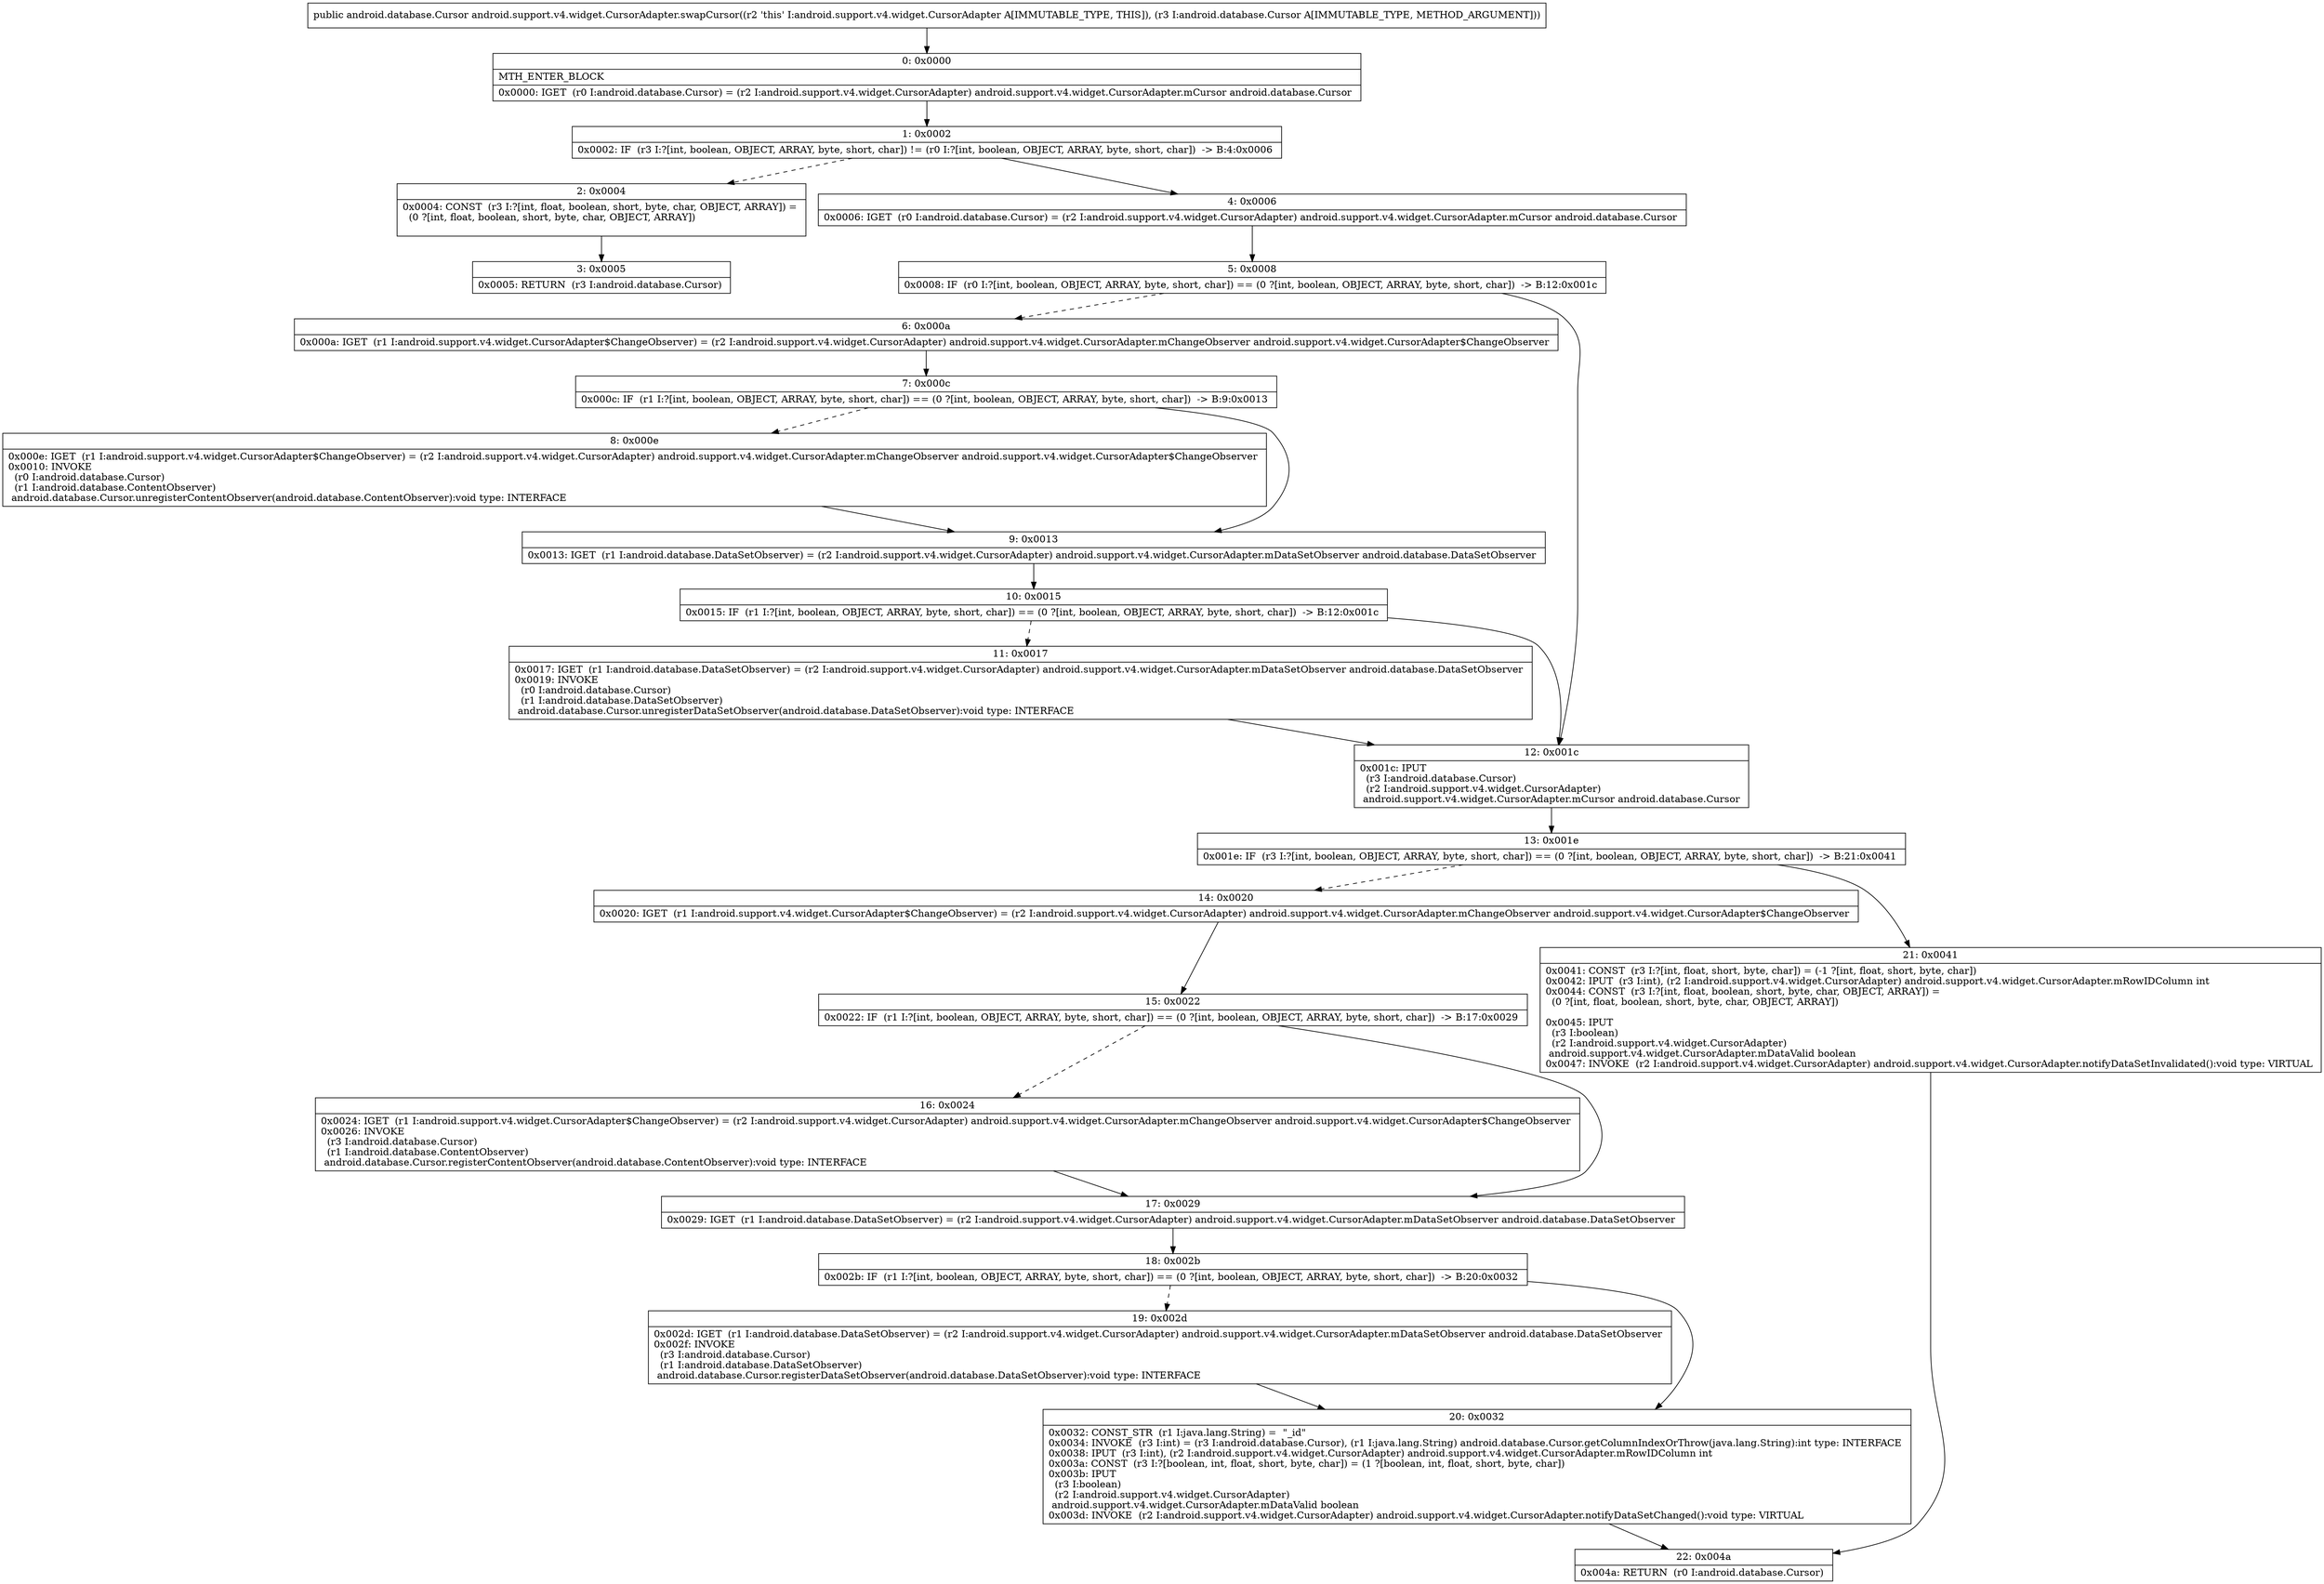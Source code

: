 digraph "CFG forandroid.support.v4.widget.CursorAdapter.swapCursor(Landroid\/database\/Cursor;)Landroid\/database\/Cursor;" {
Node_0 [shape=record,label="{0\:\ 0x0000|MTH_ENTER_BLOCK\l|0x0000: IGET  (r0 I:android.database.Cursor) = (r2 I:android.support.v4.widget.CursorAdapter) android.support.v4.widget.CursorAdapter.mCursor android.database.Cursor \l}"];
Node_1 [shape=record,label="{1\:\ 0x0002|0x0002: IF  (r3 I:?[int, boolean, OBJECT, ARRAY, byte, short, char]) != (r0 I:?[int, boolean, OBJECT, ARRAY, byte, short, char])  \-\> B:4:0x0006 \l}"];
Node_2 [shape=record,label="{2\:\ 0x0004|0x0004: CONST  (r3 I:?[int, float, boolean, short, byte, char, OBJECT, ARRAY]) = \l  (0 ?[int, float, boolean, short, byte, char, OBJECT, ARRAY])\l \l}"];
Node_3 [shape=record,label="{3\:\ 0x0005|0x0005: RETURN  (r3 I:android.database.Cursor) \l}"];
Node_4 [shape=record,label="{4\:\ 0x0006|0x0006: IGET  (r0 I:android.database.Cursor) = (r2 I:android.support.v4.widget.CursorAdapter) android.support.v4.widget.CursorAdapter.mCursor android.database.Cursor \l}"];
Node_5 [shape=record,label="{5\:\ 0x0008|0x0008: IF  (r0 I:?[int, boolean, OBJECT, ARRAY, byte, short, char]) == (0 ?[int, boolean, OBJECT, ARRAY, byte, short, char])  \-\> B:12:0x001c \l}"];
Node_6 [shape=record,label="{6\:\ 0x000a|0x000a: IGET  (r1 I:android.support.v4.widget.CursorAdapter$ChangeObserver) = (r2 I:android.support.v4.widget.CursorAdapter) android.support.v4.widget.CursorAdapter.mChangeObserver android.support.v4.widget.CursorAdapter$ChangeObserver \l}"];
Node_7 [shape=record,label="{7\:\ 0x000c|0x000c: IF  (r1 I:?[int, boolean, OBJECT, ARRAY, byte, short, char]) == (0 ?[int, boolean, OBJECT, ARRAY, byte, short, char])  \-\> B:9:0x0013 \l}"];
Node_8 [shape=record,label="{8\:\ 0x000e|0x000e: IGET  (r1 I:android.support.v4.widget.CursorAdapter$ChangeObserver) = (r2 I:android.support.v4.widget.CursorAdapter) android.support.v4.widget.CursorAdapter.mChangeObserver android.support.v4.widget.CursorAdapter$ChangeObserver \l0x0010: INVOKE  \l  (r0 I:android.database.Cursor)\l  (r1 I:android.database.ContentObserver)\l android.database.Cursor.unregisterContentObserver(android.database.ContentObserver):void type: INTERFACE \l}"];
Node_9 [shape=record,label="{9\:\ 0x0013|0x0013: IGET  (r1 I:android.database.DataSetObserver) = (r2 I:android.support.v4.widget.CursorAdapter) android.support.v4.widget.CursorAdapter.mDataSetObserver android.database.DataSetObserver \l}"];
Node_10 [shape=record,label="{10\:\ 0x0015|0x0015: IF  (r1 I:?[int, boolean, OBJECT, ARRAY, byte, short, char]) == (0 ?[int, boolean, OBJECT, ARRAY, byte, short, char])  \-\> B:12:0x001c \l}"];
Node_11 [shape=record,label="{11\:\ 0x0017|0x0017: IGET  (r1 I:android.database.DataSetObserver) = (r2 I:android.support.v4.widget.CursorAdapter) android.support.v4.widget.CursorAdapter.mDataSetObserver android.database.DataSetObserver \l0x0019: INVOKE  \l  (r0 I:android.database.Cursor)\l  (r1 I:android.database.DataSetObserver)\l android.database.Cursor.unregisterDataSetObserver(android.database.DataSetObserver):void type: INTERFACE \l}"];
Node_12 [shape=record,label="{12\:\ 0x001c|0x001c: IPUT  \l  (r3 I:android.database.Cursor)\l  (r2 I:android.support.v4.widget.CursorAdapter)\l android.support.v4.widget.CursorAdapter.mCursor android.database.Cursor \l}"];
Node_13 [shape=record,label="{13\:\ 0x001e|0x001e: IF  (r3 I:?[int, boolean, OBJECT, ARRAY, byte, short, char]) == (0 ?[int, boolean, OBJECT, ARRAY, byte, short, char])  \-\> B:21:0x0041 \l}"];
Node_14 [shape=record,label="{14\:\ 0x0020|0x0020: IGET  (r1 I:android.support.v4.widget.CursorAdapter$ChangeObserver) = (r2 I:android.support.v4.widget.CursorAdapter) android.support.v4.widget.CursorAdapter.mChangeObserver android.support.v4.widget.CursorAdapter$ChangeObserver \l}"];
Node_15 [shape=record,label="{15\:\ 0x0022|0x0022: IF  (r1 I:?[int, boolean, OBJECT, ARRAY, byte, short, char]) == (0 ?[int, boolean, OBJECT, ARRAY, byte, short, char])  \-\> B:17:0x0029 \l}"];
Node_16 [shape=record,label="{16\:\ 0x0024|0x0024: IGET  (r1 I:android.support.v4.widget.CursorAdapter$ChangeObserver) = (r2 I:android.support.v4.widget.CursorAdapter) android.support.v4.widget.CursorAdapter.mChangeObserver android.support.v4.widget.CursorAdapter$ChangeObserver \l0x0026: INVOKE  \l  (r3 I:android.database.Cursor)\l  (r1 I:android.database.ContentObserver)\l android.database.Cursor.registerContentObserver(android.database.ContentObserver):void type: INTERFACE \l}"];
Node_17 [shape=record,label="{17\:\ 0x0029|0x0029: IGET  (r1 I:android.database.DataSetObserver) = (r2 I:android.support.v4.widget.CursorAdapter) android.support.v4.widget.CursorAdapter.mDataSetObserver android.database.DataSetObserver \l}"];
Node_18 [shape=record,label="{18\:\ 0x002b|0x002b: IF  (r1 I:?[int, boolean, OBJECT, ARRAY, byte, short, char]) == (0 ?[int, boolean, OBJECT, ARRAY, byte, short, char])  \-\> B:20:0x0032 \l}"];
Node_19 [shape=record,label="{19\:\ 0x002d|0x002d: IGET  (r1 I:android.database.DataSetObserver) = (r2 I:android.support.v4.widget.CursorAdapter) android.support.v4.widget.CursorAdapter.mDataSetObserver android.database.DataSetObserver \l0x002f: INVOKE  \l  (r3 I:android.database.Cursor)\l  (r1 I:android.database.DataSetObserver)\l android.database.Cursor.registerDataSetObserver(android.database.DataSetObserver):void type: INTERFACE \l}"];
Node_20 [shape=record,label="{20\:\ 0x0032|0x0032: CONST_STR  (r1 I:java.lang.String) =  \"_id\" \l0x0034: INVOKE  (r3 I:int) = (r3 I:android.database.Cursor), (r1 I:java.lang.String) android.database.Cursor.getColumnIndexOrThrow(java.lang.String):int type: INTERFACE \l0x0038: IPUT  (r3 I:int), (r2 I:android.support.v4.widget.CursorAdapter) android.support.v4.widget.CursorAdapter.mRowIDColumn int \l0x003a: CONST  (r3 I:?[boolean, int, float, short, byte, char]) = (1 ?[boolean, int, float, short, byte, char]) \l0x003b: IPUT  \l  (r3 I:boolean)\l  (r2 I:android.support.v4.widget.CursorAdapter)\l android.support.v4.widget.CursorAdapter.mDataValid boolean \l0x003d: INVOKE  (r2 I:android.support.v4.widget.CursorAdapter) android.support.v4.widget.CursorAdapter.notifyDataSetChanged():void type: VIRTUAL \l}"];
Node_21 [shape=record,label="{21\:\ 0x0041|0x0041: CONST  (r3 I:?[int, float, short, byte, char]) = (\-1 ?[int, float, short, byte, char]) \l0x0042: IPUT  (r3 I:int), (r2 I:android.support.v4.widget.CursorAdapter) android.support.v4.widget.CursorAdapter.mRowIDColumn int \l0x0044: CONST  (r3 I:?[int, float, boolean, short, byte, char, OBJECT, ARRAY]) = \l  (0 ?[int, float, boolean, short, byte, char, OBJECT, ARRAY])\l \l0x0045: IPUT  \l  (r3 I:boolean)\l  (r2 I:android.support.v4.widget.CursorAdapter)\l android.support.v4.widget.CursorAdapter.mDataValid boolean \l0x0047: INVOKE  (r2 I:android.support.v4.widget.CursorAdapter) android.support.v4.widget.CursorAdapter.notifyDataSetInvalidated():void type: VIRTUAL \l}"];
Node_22 [shape=record,label="{22\:\ 0x004a|0x004a: RETURN  (r0 I:android.database.Cursor) \l}"];
MethodNode[shape=record,label="{public android.database.Cursor android.support.v4.widget.CursorAdapter.swapCursor((r2 'this' I:android.support.v4.widget.CursorAdapter A[IMMUTABLE_TYPE, THIS]), (r3 I:android.database.Cursor A[IMMUTABLE_TYPE, METHOD_ARGUMENT])) }"];
MethodNode -> Node_0;
Node_0 -> Node_1;
Node_1 -> Node_2[style=dashed];
Node_1 -> Node_4;
Node_2 -> Node_3;
Node_4 -> Node_5;
Node_5 -> Node_6[style=dashed];
Node_5 -> Node_12;
Node_6 -> Node_7;
Node_7 -> Node_8[style=dashed];
Node_7 -> Node_9;
Node_8 -> Node_9;
Node_9 -> Node_10;
Node_10 -> Node_11[style=dashed];
Node_10 -> Node_12;
Node_11 -> Node_12;
Node_12 -> Node_13;
Node_13 -> Node_14[style=dashed];
Node_13 -> Node_21;
Node_14 -> Node_15;
Node_15 -> Node_16[style=dashed];
Node_15 -> Node_17;
Node_16 -> Node_17;
Node_17 -> Node_18;
Node_18 -> Node_19[style=dashed];
Node_18 -> Node_20;
Node_19 -> Node_20;
Node_20 -> Node_22;
Node_21 -> Node_22;
}

